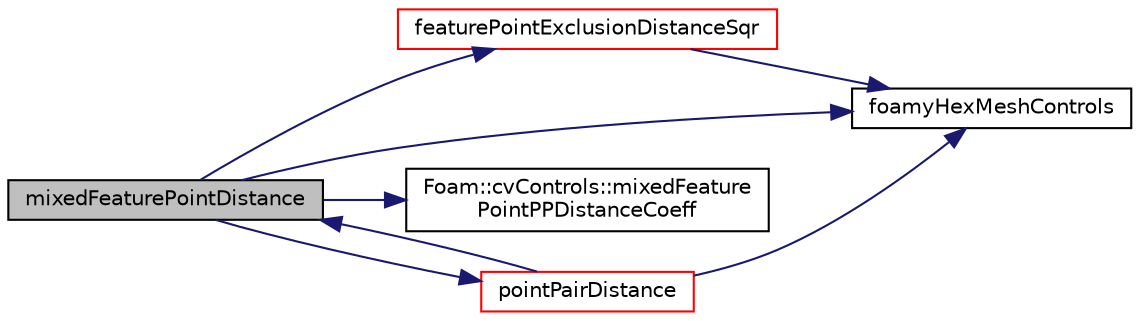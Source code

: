digraph "mixedFeaturePointDistance"
{
  bgcolor="transparent";
  edge [fontname="Helvetica",fontsize="10",labelfontname="Helvetica",labelfontsize="10"];
  node [fontname="Helvetica",fontsize="10",shape=record];
  rankdir="LR";
  Node1 [label="mixedFeaturePointDistance",height=0.2,width=0.4,color="black", fillcolor="grey75", style="filled", fontcolor="black"];
  Node1 -> Node2 [color="midnightblue",fontsize="10",style="solid",fontname="Helvetica"];
  Node2 [label="featurePointExclusionDistanceSqr",height=0.2,width=0.4,color="red",URL="$a00344.html#ac1032d21e7bce0d2d8e11a73b37f8bed",tooltip="Return the square of the local feature point exclusion distance. "];
  Node2 -> Node3 [color="midnightblue",fontsize="10",style="solid",fontname="Helvetica"];
  Node3 [label="foamyHexMeshControls",height=0.2,width=0.4,color="black",URL="$a00344.html#a4e6e657855c2e16a9c8a53d30ad62f0f",tooltip="Return the foamyHexMeshControls object. "];
  Node1 -> Node3 [color="midnightblue",fontsize="10",style="solid",fontname="Helvetica"];
  Node1 -> Node4 [color="midnightblue",fontsize="10",style="solid",fontname="Helvetica"];
  Node4 [label="Foam::cvControls::mixedFeature\lPointPPDistanceCoeff",height=0.2,width=0.4,color="black",URL="$a00454.html#ae9837aa0250456049c86bb55c59f68a9",tooltip="Return the mixedFeaturePointPPDistanceCoeff. "];
  Node1 -> Node5 [color="midnightblue",fontsize="10",style="solid",fontname="Helvetica"];
  Node5 [label="pointPairDistance",height=0.2,width=0.4,color="red",URL="$a00344.html#a64c6792719b7d432017a47ade14f3d90",tooltip="Return the local point pair separation at the given location. "];
  Node5 -> Node3 [color="midnightblue",fontsize="10",style="solid",fontname="Helvetica"];
  Node5 -> Node1 [color="midnightblue",fontsize="10",style="solid",fontname="Helvetica"];
}
